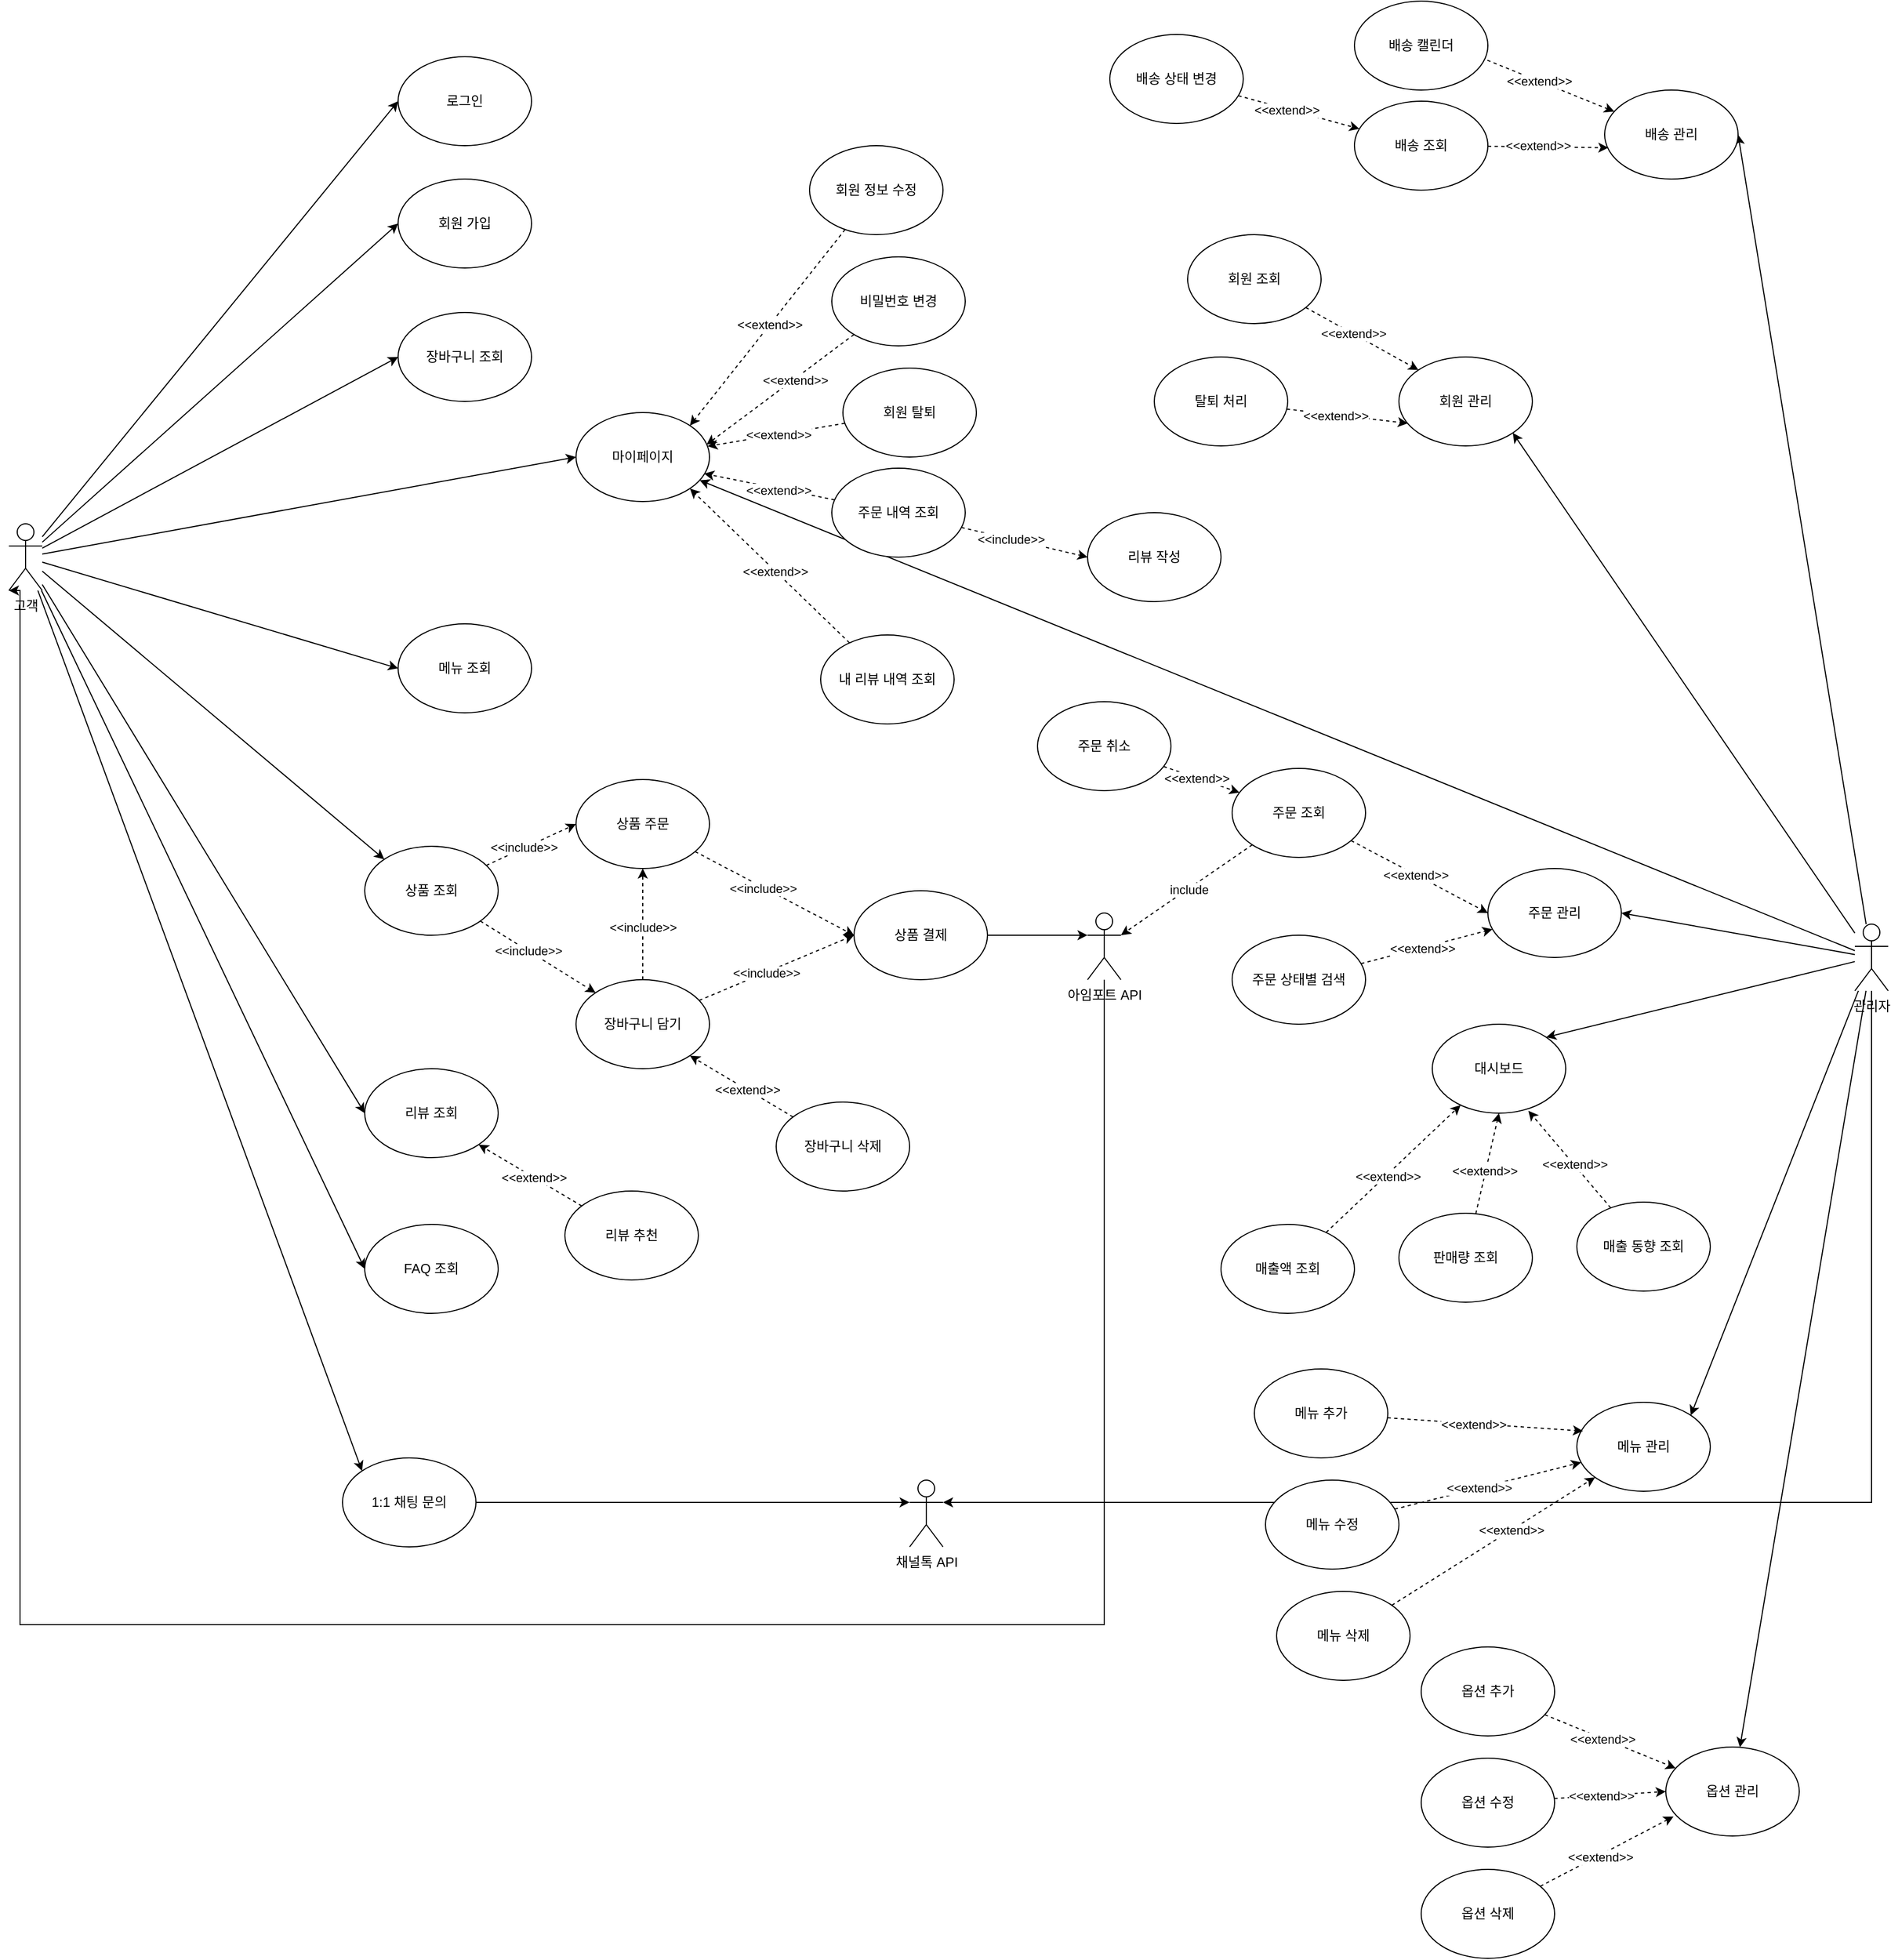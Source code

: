 <mxfile version="20.8.0" type="github">
  <diagram id="t4ZB66p_OfCtm3vPmpCV" name="페이지-1">
    <mxGraphModel dx="2042" dy="1676" grid="1" gridSize="10" guides="1" tooltips="1" connect="1" arrows="1" fold="1" page="1" pageScale="1" pageWidth="2000" pageHeight="2000" math="0" shadow="0">
      <root>
        <mxCell id="0" />
        <mxCell id="1" parent="0" />
        <mxCell id="12c1S3n-bGrvphXizV_3-1" style="edgeStyle=none;rounded=0;orthogonalLoop=1;jettySize=auto;html=1;entryX=0;entryY=0.5;entryDx=0;entryDy=0;" edge="1" parent="1" source="12c1S3n-bGrvphXizV_3-10" target="12c1S3n-bGrvphXizV_3-12">
          <mxGeometry relative="1" as="geometry" />
        </mxCell>
        <mxCell id="12c1S3n-bGrvphXizV_3-2" style="edgeStyle=none;rounded=0;orthogonalLoop=1;jettySize=auto;html=1;entryX=0;entryY=0.5;entryDx=0;entryDy=0;" edge="1" parent="1" source="12c1S3n-bGrvphXizV_3-10" target="12c1S3n-bGrvphXizV_3-28">
          <mxGeometry relative="1" as="geometry" />
        </mxCell>
        <mxCell id="12c1S3n-bGrvphXizV_3-3" style="edgeStyle=none;rounded=0;orthogonalLoop=1;jettySize=auto;html=1;entryX=0;entryY=0.5;entryDx=0;entryDy=0;" edge="1" parent="1" source="12c1S3n-bGrvphXizV_3-10" target="12c1S3n-bGrvphXizV_3-27">
          <mxGeometry relative="1" as="geometry" />
        </mxCell>
        <mxCell id="12c1S3n-bGrvphXizV_3-4" style="edgeStyle=none;rounded=0;orthogonalLoop=1;jettySize=auto;html=1;entryX=0;entryY=0.5;entryDx=0;entryDy=0;" edge="1" parent="1" source="12c1S3n-bGrvphXizV_3-10" target="12c1S3n-bGrvphXizV_3-11">
          <mxGeometry relative="1" as="geometry" />
        </mxCell>
        <mxCell id="12c1S3n-bGrvphXizV_3-5" style="edgeStyle=none;rounded=0;orthogonalLoop=1;jettySize=auto;html=1;entryX=0;entryY=0;entryDx=0;entryDy=0;" edge="1" parent="1" source="12c1S3n-bGrvphXizV_3-10" target="12c1S3n-bGrvphXizV_3-26">
          <mxGeometry relative="1" as="geometry" />
        </mxCell>
        <mxCell id="12c1S3n-bGrvphXizV_3-6" style="edgeStyle=none;rounded=0;orthogonalLoop=1;jettySize=auto;html=1;entryX=0;entryY=0.5;entryDx=0;entryDy=0;" edge="1" parent="1" source="12c1S3n-bGrvphXizV_3-10" target="12c1S3n-bGrvphXizV_3-64">
          <mxGeometry relative="1" as="geometry" />
        </mxCell>
        <mxCell id="12c1S3n-bGrvphXizV_3-7" style="edgeStyle=none;rounded=0;orthogonalLoop=1;jettySize=auto;html=1;entryX=0;entryY=0.5;entryDx=0;entryDy=0;" edge="1" parent="1" source="12c1S3n-bGrvphXizV_3-10" target="12c1S3n-bGrvphXizV_3-43">
          <mxGeometry relative="1" as="geometry" />
        </mxCell>
        <mxCell id="12c1S3n-bGrvphXizV_3-8" style="edgeStyle=none;rounded=0;orthogonalLoop=1;jettySize=auto;html=1;entryX=0;entryY=0.5;entryDx=0;entryDy=0;" edge="1" parent="1" source="12c1S3n-bGrvphXizV_3-10" target="12c1S3n-bGrvphXizV_3-68">
          <mxGeometry relative="1" as="geometry" />
        </mxCell>
        <mxCell id="12c1S3n-bGrvphXizV_3-9" style="edgeStyle=none;rounded=0;orthogonalLoop=1;jettySize=auto;html=1;entryX=0;entryY=0;entryDx=0;entryDy=0;" edge="1" parent="1" source="12c1S3n-bGrvphXizV_3-10" target="12c1S3n-bGrvphXizV_3-70">
          <mxGeometry relative="1" as="geometry" />
        </mxCell>
        <mxCell id="12c1S3n-bGrvphXizV_3-10" value="고객" style="shape=umlActor;verticalLabelPosition=bottom;verticalAlign=top;html=1;outlineConnect=0;" vertex="1" parent="1">
          <mxGeometry x="190" y="570" width="30" height="60" as="geometry" />
        </mxCell>
        <mxCell id="12c1S3n-bGrvphXizV_3-11" value="로그인" style="ellipse;whiteSpace=wrap;html=1;" vertex="1" parent="1">
          <mxGeometry x="540" y="150" width="120" height="80" as="geometry" />
        </mxCell>
        <mxCell id="12c1S3n-bGrvphXizV_3-12" value="마이페이지" style="ellipse;whiteSpace=wrap;html=1;" vertex="1" parent="1">
          <mxGeometry x="700" y="470" width="120" height="80" as="geometry" />
        </mxCell>
        <mxCell id="12c1S3n-bGrvphXizV_3-13" style="edgeStyle=none;rounded=0;orthogonalLoop=1;jettySize=auto;html=1;entryX=1;entryY=0;entryDx=0;entryDy=0;dashed=1;" edge="1" parent="1" source="12c1S3n-bGrvphXizV_3-15" target="12c1S3n-bGrvphXizV_3-12">
          <mxGeometry relative="1" as="geometry" />
        </mxCell>
        <mxCell id="12c1S3n-bGrvphXizV_3-14" value="&amp;lt;&amp;lt;extend&amp;gt;&amp;gt;" style="edgeLabel;html=1;align=center;verticalAlign=middle;resizable=0;points=[];" vertex="1" connectable="0" parent="12c1S3n-bGrvphXizV_3-13">
          <mxGeometry x="-0.026" relative="1" as="geometry">
            <mxPoint as="offset" />
          </mxGeometry>
        </mxCell>
        <mxCell id="12c1S3n-bGrvphXizV_3-15" value="회원 정보 수정" style="ellipse;whiteSpace=wrap;html=1;" vertex="1" parent="1">
          <mxGeometry x="910" y="230" width="120" height="80" as="geometry" />
        </mxCell>
        <mxCell id="12c1S3n-bGrvphXizV_3-16" style="edgeStyle=none;rounded=0;orthogonalLoop=1;jettySize=auto;html=1;dashed=1;" edge="1" parent="1" source="12c1S3n-bGrvphXizV_3-18" target="12c1S3n-bGrvphXizV_3-12">
          <mxGeometry relative="1" as="geometry" />
        </mxCell>
        <mxCell id="12c1S3n-bGrvphXizV_3-17" value="&amp;lt;&amp;lt;extend&amp;gt;&amp;gt;" style="edgeLabel;html=1;align=center;verticalAlign=middle;resizable=0;points=[];" vertex="1" connectable="0" parent="12c1S3n-bGrvphXizV_3-16">
          <mxGeometry x="-0.027" relative="1" as="geometry">
            <mxPoint as="offset" />
          </mxGeometry>
        </mxCell>
        <mxCell id="12c1S3n-bGrvphXizV_3-18" value="회원 탈퇴" style="ellipse;whiteSpace=wrap;html=1;" vertex="1" parent="1">
          <mxGeometry x="940" y="430" width="120" height="80" as="geometry" />
        </mxCell>
        <mxCell id="12c1S3n-bGrvphXizV_3-19" style="edgeStyle=none;rounded=0;orthogonalLoop=1;jettySize=auto;html=1;dashed=1;" edge="1" parent="1" source="12c1S3n-bGrvphXizV_3-21">
          <mxGeometry relative="1" as="geometry">
            <mxPoint x="950" y="940" as="targetPoint" />
          </mxGeometry>
        </mxCell>
        <mxCell id="12c1S3n-bGrvphXizV_3-20" value="&amp;lt;&amp;lt;include&amp;gt;&amp;gt;" style="edgeLabel;html=1;align=center;verticalAlign=middle;resizable=0;points=[];" vertex="1" connectable="0" parent="12c1S3n-bGrvphXizV_3-19">
          <mxGeometry x="-0.139" y="-1" relative="1" as="geometry">
            <mxPoint as="offset" />
          </mxGeometry>
        </mxCell>
        <mxCell id="12c1S3n-bGrvphXizV_3-21" value="상품 주문" style="ellipse;whiteSpace=wrap;html=1;" vertex="1" parent="1">
          <mxGeometry x="700" y="800" width="120" height="80" as="geometry" />
        </mxCell>
        <mxCell id="12c1S3n-bGrvphXizV_3-22" style="edgeStyle=none;rounded=0;orthogonalLoop=1;jettySize=auto;html=1;entryX=0;entryY=0.5;entryDx=0;entryDy=0;dashed=1;" edge="1" parent="1" source="12c1S3n-bGrvphXizV_3-26" target="12c1S3n-bGrvphXizV_3-21">
          <mxGeometry relative="1" as="geometry" />
        </mxCell>
        <mxCell id="12c1S3n-bGrvphXizV_3-23" value="&amp;lt;&amp;lt;include&amp;gt;&amp;gt;" style="edgeLabel;html=1;align=center;verticalAlign=middle;resizable=0;points=[];" vertex="1" connectable="0" parent="12c1S3n-bGrvphXizV_3-22">
          <mxGeometry x="-0.159" y="1" relative="1" as="geometry">
            <mxPoint as="offset" />
          </mxGeometry>
        </mxCell>
        <mxCell id="12c1S3n-bGrvphXizV_3-24" style="edgeStyle=none;rounded=0;orthogonalLoop=1;jettySize=auto;html=1;entryX=0;entryY=0;entryDx=0;entryDy=0;dashed=1;" edge="1" parent="1" source="12c1S3n-bGrvphXizV_3-26" target="12c1S3n-bGrvphXizV_3-60">
          <mxGeometry relative="1" as="geometry" />
        </mxCell>
        <mxCell id="12c1S3n-bGrvphXizV_3-25" value="&amp;lt;&amp;lt;include&amp;gt;&amp;gt;" style="edgeLabel;html=1;align=center;verticalAlign=middle;resizable=0;points=[];" vertex="1" connectable="0" parent="12c1S3n-bGrvphXizV_3-24">
          <mxGeometry x="-0.173" relative="1" as="geometry">
            <mxPoint as="offset" />
          </mxGeometry>
        </mxCell>
        <mxCell id="12c1S3n-bGrvphXizV_3-26" value="상품 조회" style="ellipse;whiteSpace=wrap;html=1;" vertex="1" parent="1">
          <mxGeometry x="510" y="860" width="120" height="80" as="geometry" />
        </mxCell>
        <mxCell id="12c1S3n-bGrvphXizV_3-27" value="회원 가입" style="ellipse;whiteSpace=wrap;html=1;" vertex="1" parent="1">
          <mxGeometry x="540" y="260" width="120" height="80" as="geometry" />
        </mxCell>
        <mxCell id="12c1S3n-bGrvphXizV_3-28" value="메뉴 조회" style="ellipse;whiteSpace=wrap;html=1;" vertex="1" parent="1">
          <mxGeometry x="540" y="660" width="120" height="80" as="geometry" />
        </mxCell>
        <mxCell id="12c1S3n-bGrvphXizV_3-29" style="edgeStyle=none;rounded=0;orthogonalLoop=1;jettySize=auto;html=1;" edge="1" parent="1" source="12c1S3n-bGrvphXizV_3-37" target="12c1S3n-bGrvphXizV_3-12">
          <mxGeometry relative="1" as="geometry" />
        </mxCell>
        <mxCell id="12c1S3n-bGrvphXizV_3-30" style="edgeStyle=none;rounded=0;orthogonalLoop=1;jettySize=auto;html=1;entryX=1;entryY=0;entryDx=0;entryDy=0;" edge="1" parent="1" source="12c1S3n-bGrvphXizV_3-37" target="12c1S3n-bGrvphXizV_3-71">
          <mxGeometry relative="1" as="geometry" />
        </mxCell>
        <mxCell id="12c1S3n-bGrvphXizV_3-31" style="edgeStyle=none;rounded=0;orthogonalLoop=1;jettySize=auto;html=1;entryX=1;entryY=0.5;entryDx=0;entryDy=0;" edge="1" parent="1" source="12c1S3n-bGrvphXizV_3-37" target="12c1S3n-bGrvphXizV_3-81">
          <mxGeometry relative="1" as="geometry" />
        </mxCell>
        <mxCell id="12c1S3n-bGrvphXizV_3-32" style="edgeStyle=none;rounded=0;orthogonalLoop=1;jettySize=auto;html=1;entryX=1;entryY=0.5;entryDx=0;entryDy=0;" edge="1" parent="1" source="12c1S3n-bGrvphXizV_3-37" target="12c1S3n-bGrvphXizV_3-93">
          <mxGeometry relative="1" as="geometry" />
        </mxCell>
        <mxCell id="12c1S3n-bGrvphXizV_3-33" style="edgeStyle=orthogonalEdgeStyle;rounded=0;orthogonalLoop=1;jettySize=auto;html=1;entryX=1;entryY=0.333;entryDx=0;entryDy=0;entryPerimeter=0;" edge="1" parent="1" source="12c1S3n-bGrvphXizV_3-37" target="12c1S3n-bGrvphXizV_3-103">
          <mxGeometry relative="1" as="geometry">
            <Array as="points">
              <mxPoint x="1865" y="1450" />
            </Array>
          </mxGeometry>
        </mxCell>
        <mxCell id="12c1S3n-bGrvphXizV_3-34" style="edgeStyle=none;rounded=0;orthogonalLoop=1;jettySize=auto;html=1;entryX=1;entryY=0;entryDx=0;entryDy=0;" edge="1" parent="1" source="12c1S3n-bGrvphXizV_3-37" target="12c1S3n-bGrvphXizV_3-104">
          <mxGeometry relative="1" as="geometry" />
        </mxCell>
        <mxCell id="12c1S3n-bGrvphXizV_3-35" style="edgeStyle=none;rounded=0;orthogonalLoop=1;jettySize=auto;html=1;" edge="1" parent="1" source="12c1S3n-bGrvphXizV_3-37" target="12c1S3n-bGrvphXizV_3-105">
          <mxGeometry relative="1" as="geometry" />
        </mxCell>
        <mxCell id="12c1S3n-bGrvphXizV_3-36" style="edgeStyle=none;rounded=0;orthogonalLoop=1;jettySize=auto;html=1;entryX=1;entryY=1;entryDx=0;entryDy=0;" edge="1" parent="1" source="12c1S3n-bGrvphXizV_3-37" target="12c1S3n-bGrvphXizV_3-124">
          <mxGeometry relative="1" as="geometry" />
        </mxCell>
        <mxCell id="12c1S3n-bGrvphXizV_3-37" value="관리자" style="shape=umlActor;verticalLabelPosition=bottom;verticalAlign=top;html=1;outlineConnect=0;" vertex="1" parent="1">
          <mxGeometry x="1850" y="930" width="30" height="60" as="geometry" />
        </mxCell>
        <mxCell id="12c1S3n-bGrvphXizV_3-38" style="edgeStyle=none;rounded=0;orthogonalLoop=1;jettySize=auto;html=1;entryX=0;entryY=0.333;entryDx=0;entryDy=0;entryPerimeter=0;" edge="1" parent="1" source="12c1S3n-bGrvphXizV_3-39" target="12c1S3n-bGrvphXizV_3-41">
          <mxGeometry relative="1" as="geometry" />
        </mxCell>
        <mxCell id="12c1S3n-bGrvphXizV_3-39" value="상품 결제" style="ellipse;whiteSpace=wrap;html=1;" vertex="1" parent="1">
          <mxGeometry x="950" y="900" width="120" height="80" as="geometry" />
        </mxCell>
        <mxCell id="12c1S3n-bGrvphXizV_3-40" style="rounded=0;orthogonalLoop=1;jettySize=auto;html=1;entryX=0;entryY=1;entryDx=0;entryDy=0;entryPerimeter=0;edgeStyle=orthogonalEdgeStyle;" edge="1" parent="1" source="12c1S3n-bGrvphXizV_3-41" target="12c1S3n-bGrvphXizV_3-10">
          <mxGeometry relative="1" as="geometry">
            <Array as="points">
              <mxPoint x="1175" y="1560" />
              <mxPoint x="200" y="1560" />
            </Array>
          </mxGeometry>
        </mxCell>
        <mxCell id="12c1S3n-bGrvphXizV_3-41" value="아임포트 API" style="shape=umlActor;verticalLabelPosition=bottom;verticalAlign=top;html=1;outlineConnect=0;" vertex="1" parent="1">
          <mxGeometry x="1160" y="920" width="30" height="60" as="geometry" />
        </mxCell>
        <mxCell id="12c1S3n-bGrvphXizV_3-42" style="edgeStyle=none;rounded=0;orthogonalLoop=1;jettySize=auto;html=1;exitX=0;exitY=0.333;exitDx=0;exitDy=0;exitPerimeter=0;" edge="1" parent="1" source="12c1S3n-bGrvphXizV_3-41" target="12c1S3n-bGrvphXizV_3-41">
          <mxGeometry relative="1" as="geometry" />
        </mxCell>
        <mxCell id="12c1S3n-bGrvphXizV_3-43" value="리뷰 조회" style="ellipse;whiteSpace=wrap;html=1;" vertex="1" parent="1">
          <mxGeometry x="510" y="1060" width="120" height="80" as="geometry" />
        </mxCell>
        <mxCell id="12c1S3n-bGrvphXizV_3-44" style="edgeStyle=none;rounded=0;orthogonalLoop=1;jettySize=auto;html=1;entryX=0.96;entryY=0.686;entryDx=0;entryDy=0;entryPerimeter=0;dashed=1;" edge="1" parent="1" source="12c1S3n-bGrvphXizV_3-48" target="12c1S3n-bGrvphXizV_3-12">
          <mxGeometry relative="1" as="geometry" />
        </mxCell>
        <mxCell id="12c1S3n-bGrvphXizV_3-45" value="&amp;lt;&amp;lt;extend&amp;gt;&amp;gt;" style="edgeLabel;html=1;align=center;verticalAlign=middle;resizable=0;points=[];" vertex="1" connectable="0" parent="12c1S3n-bGrvphXizV_3-44">
          <mxGeometry x="-0.142" y="1" relative="1" as="geometry">
            <mxPoint as="offset" />
          </mxGeometry>
        </mxCell>
        <mxCell id="12c1S3n-bGrvphXizV_3-46" style="edgeStyle=none;rounded=0;orthogonalLoop=1;jettySize=auto;html=1;entryX=0;entryY=0.5;entryDx=0;entryDy=0;dashed=1;" edge="1" parent="1" source="12c1S3n-bGrvphXizV_3-48" target="12c1S3n-bGrvphXizV_3-52">
          <mxGeometry relative="1" as="geometry" />
        </mxCell>
        <mxCell id="12c1S3n-bGrvphXizV_3-47" value="&amp;lt;&amp;lt;include&amp;gt;&amp;gt;" style="edgeLabel;html=1;align=center;verticalAlign=middle;resizable=0;points=[];" vertex="1" connectable="0" parent="12c1S3n-bGrvphXizV_3-46">
          <mxGeometry x="-0.217" relative="1" as="geometry">
            <mxPoint as="offset" />
          </mxGeometry>
        </mxCell>
        <mxCell id="12c1S3n-bGrvphXizV_3-48" value="주문 내역 조회" style="ellipse;whiteSpace=wrap;html=1;" vertex="1" parent="1">
          <mxGeometry x="930" y="520" width="120" height="80" as="geometry" />
        </mxCell>
        <mxCell id="12c1S3n-bGrvphXizV_3-49" style="edgeStyle=none;rounded=0;orthogonalLoop=1;jettySize=auto;html=1;entryX=1;entryY=1;entryDx=0;entryDy=0;dashed=1;" edge="1" parent="1" source="12c1S3n-bGrvphXizV_3-51" target="12c1S3n-bGrvphXizV_3-12">
          <mxGeometry relative="1" as="geometry" />
        </mxCell>
        <mxCell id="12c1S3n-bGrvphXizV_3-50" value="&amp;lt;&amp;lt;extend&amp;gt;&amp;gt;" style="edgeLabel;html=1;align=center;verticalAlign=middle;resizable=0;points=[];" vertex="1" connectable="0" parent="12c1S3n-bGrvphXizV_3-49">
          <mxGeometry x="-0.068" y="1" relative="1" as="geometry">
            <mxPoint as="offset" />
          </mxGeometry>
        </mxCell>
        <mxCell id="12c1S3n-bGrvphXizV_3-51" value="내 리뷰 내역 조회" style="ellipse;whiteSpace=wrap;html=1;" vertex="1" parent="1">
          <mxGeometry x="920" y="670" width="120" height="80" as="geometry" />
        </mxCell>
        <mxCell id="12c1S3n-bGrvphXizV_3-52" value="리뷰 작성" style="ellipse;whiteSpace=wrap;html=1;" vertex="1" parent="1">
          <mxGeometry x="1160" y="560" width="120" height="80" as="geometry" />
        </mxCell>
        <mxCell id="12c1S3n-bGrvphXizV_3-53" style="edgeStyle=none;rounded=0;orthogonalLoop=1;jettySize=auto;html=1;entryX=0.978;entryY=0.361;entryDx=0;entryDy=0;entryPerimeter=0;dashed=1;" edge="1" parent="1" source="12c1S3n-bGrvphXizV_3-55" target="12c1S3n-bGrvphXizV_3-12">
          <mxGeometry relative="1" as="geometry" />
        </mxCell>
        <mxCell id="12c1S3n-bGrvphXizV_3-54" value="&amp;lt;&amp;lt;extend&amp;gt;&amp;gt;" style="edgeLabel;html=1;align=center;verticalAlign=middle;resizable=0;points=[];" vertex="1" connectable="0" parent="12c1S3n-bGrvphXizV_3-53">
          <mxGeometry x="-0.182" y="1" relative="1" as="geometry">
            <mxPoint as="offset" />
          </mxGeometry>
        </mxCell>
        <mxCell id="12c1S3n-bGrvphXizV_3-55" value="비밀번호 변경" style="ellipse;whiteSpace=wrap;html=1;" vertex="1" parent="1">
          <mxGeometry x="930" y="330" width="120" height="80" as="geometry" />
        </mxCell>
        <mxCell id="12c1S3n-bGrvphXizV_3-56" style="edgeStyle=none;rounded=0;orthogonalLoop=1;jettySize=auto;html=1;entryX=0;entryY=0.5;entryDx=0;entryDy=0;dashed=1;" edge="1" parent="1" source="12c1S3n-bGrvphXizV_3-60" target="12c1S3n-bGrvphXizV_3-39">
          <mxGeometry relative="1" as="geometry" />
        </mxCell>
        <mxCell id="12c1S3n-bGrvphXizV_3-57" value="&amp;lt;&amp;lt;include&amp;gt;&amp;gt;" style="edgeLabel;html=1;align=center;verticalAlign=middle;resizable=0;points=[];" vertex="1" connectable="0" parent="12c1S3n-bGrvphXizV_3-56">
          <mxGeometry x="-0.137" relative="1" as="geometry">
            <mxPoint as="offset" />
          </mxGeometry>
        </mxCell>
        <mxCell id="12c1S3n-bGrvphXizV_3-58" style="edgeStyle=none;rounded=0;orthogonalLoop=1;jettySize=auto;html=1;entryX=0.5;entryY=1;entryDx=0;entryDy=0;dashed=1;" edge="1" parent="1" source="12c1S3n-bGrvphXizV_3-60" target="12c1S3n-bGrvphXizV_3-21">
          <mxGeometry relative="1" as="geometry" />
        </mxCell>
        <mxCell id="12c1S3n-bGrvphXizV_3-59" value="&amp;lt;&amp;lt;include&amp;gt;&amp;gt;" style="edgeLabel;html=1;align=center;verticalAlign=middle;resizable=0;points=[];" vertex="1" connectable="0" parent="12c1S3n-bGrvphXizV_3-58">
          <mxGeometry x="-0.061" relative="1" as="geometry">
            <mxPoint as="offset" />
          </mxGeometry>
        </mxCell>
        <mxCell id="12c1S3n-bGrvphXizV_3-60" value="장바구니 담기" style="ellipse;whiteSpace=wrap;html=1;" vertex="1" parent="1">
          <mxGeometry x="700" y="980" width="120" height="80" as="geometry" />
        </mxCell>
        <mxCell id="12c1S3n-bGrvphXizV_3-61" style="edgeStyle=none;rounded=0;orthogonalLoop=1;jettySize=auto;html=1;entryX=1;entryY=1;entryDx=0;entryDy=0;dashed=1;" edge="1" parent="1" source="12c1S3n-bGrvphXizV_3-63" target="12c1S3n-bGrvphXizV_3-60">
          <mxGeometry relative="1" as="geometry" />
        </mxCell>
        <mxCell id="12c1S3n-bGrvphXizV_3-62" value="&amp;lt;&amp;lt;extend&amp;gt;&amp;gt;" style="edgeLabel;html=1;align=center;verticalAlign=middle;resizable=0;points=[];" vertex="1" connectable="0" parent="12c1S3n-bGrvphXizV_3-61">
          <mxGeometry x="-0.111" relative="1" as="geometry">
            <mxPoint as="offset" />
          </mxGeometry>
        </mxCell>
        <mxCell id="12c1S3n-bGrvphXizV_3-63" value="장바구니 삭제" style="ellipse;whiteSpace=wrap;html=1;" vertex="1" parent="1">
          <mxGeometry x="880" y="1090" width="120" height="80" as="geometry" />
        </mxCell>
        <mxCell id="12c1S3n-bGrvphXizV_3-64" value="장바구니 조회" style="ellipse;whiteSpace=wrap;html=1;" vertex="1" parent="1">
          <mxGeometry x="540" y="380" width="120" height="80" as="geometry" />
        </mxCell>
        <mxCell id="12c1S3n-bGrvphXizV_3-65" style="edgeStyle=none;rounded=0;orthogonalLoop=1;jettySize=auto;html=1;entryX=1;entryY=1;entryDx=0;entryDy=0;dashed=1;" edge="1" parent="1" source="12c1S3n-bGrvphXizV_3-67" target="12c1S3n-bGrvphXizV_3-43">
          <mxGeometry relative="1" as="geometry" />
        </mxCell>
        <mxCell id="12c1S3n-bGrvphXizV_3-66" value="&amp;lt;&amp;lt;extend&amp;gt;&amp;gt;" style="edgeLabel;html=1;align=center;verticalAlign=middle;resizable=0;points=[];" vertex="1" connectable="0" parent="12c1S3n-bGrvphXizV_3-65">
          <mxGeometry x="-0.059" relative="1" as="geometry">
            <mxPoint as="offset" />
          </mxGeometry>
        </mxCell>
        <mxCell id="12c1S3n-bGrvphXizV_3-67" value="리뷰 추천" style="ellipse;whiteSpace=wrap;html=1;" vertex="1" parent="1">
          <mxGeometry x="690" y="1170" width="120" height="80" as="geometry" />
        </mxCell>
        <mxCell id="12c1S3n-bGrvphXizV_3-68" value="FAQ 조회" style="ellipse;whiteSpace=wrap;html=1;" vertex="1" parent="1">
          <mxGeometry x="510" y="1200" width="120" height="80" as="geometry" />
        </mxCell>
        <mxCell id="12c1S3n-bGrvphXizV_3-69" style="edgeStyle=none;rounded=0;orthogonalLoop=1;jettySize=auto;html=1;entryX=0;entryY=0.333;entryDx=0;entryDy=0;entryPerimeter=0;" edge="1" parent="1" source="12c1S3n-bGrvphXizV_3-70" target="12c1S3n-bGrvphXizV_3-103">
          <mxGeometry relative="1" as="geometry" />
        </mxCell>
        <mxCell id="12c1S3n-bGrvphXizV_3-70" value="1:1 채팅 문의" style="ellipse;whiteSpace=wrap;html=1;" vertex="1" parent="1">
          <mxGeometry x="490" y="1410" width="120" height="80" as="geometry" />
        </mxCell>
        <mxCell id="12c1S3n-bGrvphXizV_3-71" value="대시보드" style="ellipse;whiteSpace=wrap;html=1;" vertex="1" parent="1">
          <mxGeometry x="1470" y="1020" width="120" height="80" as="geometry" />
        </mxCell>
        <mxCell id="12c1S3n-bGrvphXizV_3-72" style="rounded=0;orthogonalLoop=1;jettySize=auto;html=1;dashed=1;" edge="1" parent="1" source="12c1S3n-bGrvphXizV_3-74" target="12c1S3n-bGrvphXizV_3-71">
          <mxGeometry relative="1" as="geometry" />
        </mxCell>
        <mxCell id="12c1S3n-bGrvphXizV_3-73" value="&amp;lt;&amp;lt;extend&amp;gt;&amp;gt;" style="edgeLabel;html=1;align=center;verticalAlign=middle;resizable=0;points=[];" vertex="1" connectable="0" parent="12c1S3n-bGrvphXizV_3-72">
          <mxGeometry x="-0.103" y="-1" relative="1" as="geometry">
            <mxPoint as="offset" />
          </mxGeometry>
        </mxCell>
        <mxCell id="12c1S3n-bGrvphXizV_3-74" value="매출액 조회" style="ellipse;whiteSpace=wrap;html=1;" vertex="1" parent="1">
          <mxGeometry x="1280" y="1200" width="120" height="80" as="geometry" />
        </mxCell>
        <mxCell id="12c1S3n-bGrvphXizV_3-75" style="rounded=0;orthogonalLoop=1;jettySize=auto;html=1;entryX=0.5;entryY=1;entryDx=0;entryDy=0;dashed=1;" edge="1" parent="1" source="12c1S3n-bGrvphXizV_3-77" target="12c1S3n-bGrvphXizV_3-71">
          <mxGeometry relative="1" as="geometry" />
        </mxCell>
        <mxCell id="12c1S3n-bGrvphXizV_3-76" value="&amp;lt;&amp;lt;extend&amp;gt;&amp;gt;" style="edgeLabel;html=1;align=center;verticalAlign=middle;resizable=0;points=[];" vertex="1" connectable="0" parent="12c1S3n-bGrvphXizV_3-75">
          <mxGeometry x="-0.15" y="1" relative="1" as="geometry">
            <mxPoint as="offset" />
          </mxGeometry>
        </mxCell>
        <mxCell id="12c1S3n-bGrvphXizV_3-77" value="판매량 조회" style="ellipse;whiteSpace=wrap;html=1;" vertex="1" parent="1">
          <mxGeometry x="1440" y="1190" width="120" height="80" as="geometry" />
        </mxCell>
        <mxCell id="12c1S3n-bGrvphXizV_3-78" style="rounded=0;orthogonalLoop=1;jettySize=auto;html=1;entryX=0.72;entryY=0.973;entryDx=0;entryDy=0;dashed=1;entryPerimeter=0;" edge="1" parent="1" source="12c1S3n-bGrvphXizV_3-80" target="12c1S3n-bGrvphXizV_3-71">
          <mxGeometry relative="1" as="geometry" />
        </mxCell>
        <mxCell id="12c1S3n-bGrvphXizV_3-79" value="&amp;lt;&amp;lt;extend&amp;gt;&amp;gt;" style="edgeLabel;html=1;align=center;verticalAlign=middle;resizable=0;points=[];" vertex="1" connectable="0" parent="12c1S3n-bGrvphXizV_3-78">
          <mxGeometry x="-0.105" y="-1" relative="1" as="geometry">
            <mxPoint as="offset" />
          </mxGeometry>
        </mxCell>
        <mxCell id="12c1S3n-bGrvphXizV_3-80" value="매출 동향 조회" style="ellipse;whiteSpace=wrap;html=1;" vertex="1" parent="1">
          <mxGeometry x="1600" y="1180" width="120" height="80" as="geometry" />
        </mxCell>
        <mxCell id="12c1S3n-bGrvphXizV_3-81" value="주문 관리" style="ellipse;whiteSpace=wrap;html=1;" vertex="1" parent="1">
          <mxGeometry x="1520" y="880" width="120" height="80" as="geometry" />
        </mxCell>
        <mxCell id="12c1S3n-bGrvphXizV_3-82" style="edgeStyle=none;rounded=0;orthogonalLoop=1;jettySize=auto;html=1;entryX=0;entryY=0.5;entryDx=0;entryDy=0;dashed=1;" edge="1" parent="1" source="12c1S3n-bGrvphXizV_3-86" target="12c1S3n-bGrvphXizV_3-81">
          <mxGeometry relative="1" as="geometry" />
        </mxCell>
        <mxCell id="12c1S3n-bGrvphXizV_3-83" value="&amp;lt;&amp;lt;extend&amp;gt;&amp;gt;" style="edgeLabel;html=1;align=center;verticalAlign=middle;resizable=0;points=[];" vertex="1" connectable="0" parent="12c1S3n-bGrvphXizV_3-82">
          <mxGeometry x="-0.069" relative="1" as="geometry">
            <mxPoint as="offset" />
          </mxGeometry>
        </mxCell>
        <mxCell id="12c1S3n-bGrvphXizV_3-84" style="edgeStyle=none;rounded=0;orthogonalLoop=1;jettySize=auto;html=1;entryX=1;entryY=0.333;entryDx=0;entryDy=0;entryPerimeter=0;dashed=1;" edge="1" parent="1" source="12c1S3n-bGrvphXizV_3-86" target="12c1S3n-bGrvphXizV_3-41">
          <mxGeometry relative="1" as="geometry" />
        </mxCell>
        <mxCell id="12c1S3n-bGrvphXizV_3-85" value="include" style="edgeLabel;html=1;align=center;verticalAlign=middle;resizable=0;points=[];" vertex="1" connectable="0" parent="12c1S3n-bGrvphXizV_3-84">
          <mxGeometry x="-0.023" relative="1" as="geometry">
            <mxPoint as="offset" />
          </mxGeometry>
        </mxCell>
        <mxCell id="12c1S3n-bGrvphXizV_3-86" value="주문 조회" style="ellipse;whiteSpace=wrap;html=1;" vertex="1" parent="1">
          <mxGeometry x="1290" y="790" width="120" height="80" as="geometry" />
        </mxCell>
        <mxCell id="12c1S3n-bGrvphXizV_3-87" style="edgeStyle=none;rounded=0;orthogonalLoop=1;jettySize=auto;html=1;dashed=1;" edge="1" parent="1" source="12c1S3n-bGrvphXizV_3-89" target="12c1S3n-bGrvphXizV_3-86">
          <mxGeometry relative="1" as="geometry" />
        </mxCell>
        <mxCell id="12c1S3n-bGrvphXizV_3-88" value="&amp;lt;&amp;lt;extend&amp;gt;&amp;gt;" style="edgeLabel;html=1;align=center;verticalAlign=middle;resizable=0;points=[];" vertex="1" connectable="0" parent="12c1S3n-bGrvphXizV_3-87">
          <mxGeometry x="-0.143" relative="1" as="geometry">
            <mxPoint as="offset" />
          </mxGeometry>
        </mxCell>
        <mxCell id="12c1S3n-bGrvphXizV_3-89" value="주문 취소" style="ellipse;whiteSpace=wrap;html=1;" vertex="1" parent="1">
          <mxGeometry x="1115" y="730" width="120" height="80" as="geometry" />
        </mxCell>
        <mxCell id="12c1S3n-bGrvphXizV_3-90" style="edgeStyle=none;rounded=0;orthogonalLoop=1;jettySize=auto;html=1;dashed=1;" edge="1" parent="1" source="12c1S3n-bGrvphXizV_3-92" target="12c1S3n-bGrvphXizV_3-81">
          <mxGeometry relative="1" as="geometry" />
        </mxCell>
        <mxCell id="12c1S3n-bGrvphXizV_3-91" value="&amp;lt;&amp;lt;extend&amp;gt;&amp;gt;" style="edgeLabel;html=1;align=center;verticalAlign=middle;resizable=0;points=[];" vertex="1" connectable="0" parent="12c1S3n-bGrvphXizV_3-90">
          <mxGeometry x="-0.076" y="-1" relative="1" as="geometry">
            <mxPoint as="offset" />
          </mxGeometry>
        </mxCell>
        <mxCell id="12c1S3n-bGrvphXizV_3-92" value="주문 상태별 검색" style="ellipse;whiteSpace=wrap;html=1;" vertex="1" parent="1">
          <mxGeometry x="1290" y="940" width="120" height="80" as="geometry" />
        </mxCell>
        <mxCell id="12c1S3n-bGrvphXizV_3-93" value="배송 관리" style="ellipse;whiteSpace=wrap;html=1;" vertex="1" parent="1">
          <mxGeometry x="1625" y="180" width="120" height="80" as="geometry" />
        </mxCell>
        <mxCell id="12c1S3n-bGrvphXizV_3-94" style="edgeStyle=none;rounded=0;orthogonalLoop=1;jettySize=auto;html=1;entryX=0.028;entryY=0.648;entryDx=0;entryDy=0;entryPerimeter=0;dashed=1;" edge="1" parent="1" source="12c1S3n-bGrvphXizV_3-96" target="12c1S3n-bGrvphXizV_3-93">
          <mxGeometry relative="1" as="geometry" />
        </mxCell>
        <mxCell id="12c1S3n-bGrvphXizV_3-95" value="&amp;lt;&amp;lt;extend&amp;gt;&amp;gt;" style="edgeLabel;html=1;align=center;verticalAlign=middle;resizable=0;points=[];" vertex="1" connectable="0" parent="12c1S3n-bGrvphXizV_3-94">
          <mxGeometry x="-0.174" y="1" relative="1" as="geometry">
            <mxPoint as="offset" />
          </mxGeometry>
        </mxCell>
        <mxCell id="12c1S3n-bGrvphXizV_3-96" value="배송 조회" style="ellipse;whiteSpace=wrap;html=1;" vertex="1" parent="1">
          <mxGeometry x="1400" y="190" width="120" height="80" as="geometry" />
        </mxCell>
        <mxCell id="12c1S3n-bGrvphXizV_3-97" style="edgeStyle=none;rounded=0;orthogonalLoop=1;jettySize=auto;html=1;dashed=1;" edge="1" parent="1" source="12c1S3n-bGrvphXizV_3-99" target="12c1S3n-bGrvphXizV_3-96">
          <mxGeometry relative="1" as="geometry">
            <mxPoint x="1385.0" y="270.0" as="sourcePoint" />
          </mxGeometry>
        </mxCell>
        <mxCell id="12c1S3n-bGrvphXizV_3-98" value="&amp;lt;&amp;lt;extend&amp;gt;&amp;gt;" style="edgeLabel;html=1;align=center;verticalAlign=middle;resizable=0;points=[];" vertex="1" connectable="0" parent="12c1S3n-bGrvphXizV_3-97">
          <mxGeometry x="-0.204" y="-1" relative="1" as="geometry">
            <mxPoint as="offset" />
          </mxGeometry>
        </mxCell>
        <mxCell id="12c1S3n-bGrvphXizV_3-99" value="배송 상태 변경" style="ellipse;whiteSpace=wrap;html=1;" vertex="1" parent="1">
          <mxGeometry x="1180" y="130" width="120" height="80" as="geometry" />
        </mxCell>
        <mxCell id="12c1S3n-bGrvphXizV_3-100" style="edgeStyle=none;rounded=0;orthogonalLoop=1;jettySize=auto;html=1;dashed=1;exitX=0.996;exitY=0.665;exitDx=0;exitDy=0;exitPerimeter=0;" edge="1" parent="1" source="12c1S3n-bGrvphXizV_3-102" target="12c1S3n-bGrvphXizV_3-93">
          <mxGeometry relative="1" as="geometry">
            <mxPoint x="1510" y="140" as="sourcePoint" />
          </mxGeometry>
        </mxCell>
        <mxCell id="12c1S3n-bGrvphXizV_3-101" value="&amp;lt;&amp;lt;extend&amp;gt;&amp;gt;" style="edgeLabel;html=1;align=center;verticalAlign=middle;resizable=0;points=[];" vertex="1" connectable="0" parent="12c1S3n-bGrvphXizV_3-100">
          <mxGeometry x="-0.188" relative="1" as="geometry">
            <mxPoint as="offset" />
          </mxGeometry>
        </mxCell>
        <mxCell id="12c1S3n-bGrvphXizV_3-102" value="배송 캘린더" style="ellipse;whiteSpace=wrap;html=1;" vertex="1" parent="1">
          <mxGeometry x="1400" y="100" width="120" height="80" as="geometry" />
        </mxCell>
        <mxCell id="12c1S3n-bGrvphXizV_3-103" value="채널톡 API" style="shape=umlActor;verticalLabelPosition=bottom;verticalAlign=top;html=1;outlineConnect=0;" vertex="1" parent="1">
          <mxGeometry x="1000" y="1430" width="30" height="60" as="geometry" />
        </mxCell>
        <mxCell id="12c1S3n-bGrvphXizV_3-104" value="메뉴 관리" style="ellipse;whiteSpace=wrap;html=1;" vertex="1" parent="1">
          <mxGeometry x="1600" y="1360" width="120" height="80" as="geometry" />
        </mxCell>
        <mxCell id="12c1S3n-bGrvphXizV_3-105" value="옵션 관리" style="ellipse;whiteSpace=wrap;html=1;" vertex="1" parent="1">
          <mxGeometry x="1680" y="1670" width="120" height="80" as="geometry" />
        </mxCell>
        <mxCell id="12c1S3n-bGrvphXizV_3-106" style="rounded=0;orthogonalLoop=1;jettySize=auto;html=1;entryX=0.046;entryY=0.323;entryDx=0;entryDy=0;dashed=1;entryPerimeter=0;" edge="1" parent="1" source="12c1S3n-bGrvphXizV_3-108" target="12c1S3n-bGrvphXizV_3-104">
          <mxGeometry relative="1" as="geometry" />
        </mxCell>
        <mxCell id="12c1S3n-bGrvphXizV_3-107" value="&amp;lt;&amp;lt;extend&amp;gt;&amp;gt;" style="edgeLabel;html=1;align=center;verticalAlign=middle;resizable=0;points=[];" vertex="1" connectable="0" parent="12c1S3n-bGrvphXizV_3-106">
          <mxGeometry x="-0.118" y="-1" relative="1" as="geometry">
            <mxPoint as="offset" />
          </mxGeometry>
        </mxCell>
        <mxCell id="12c1S3n-bGrvphXizV_3-108" value="메뉴 추가" style="ellipse;whiteSpace=wrap;html=1;" vertex="1" parent="1">
          <mxGeometry x="1310" y="1330" width="120" height="80" as="geometry" />
        </mxCell>
        <mxCell id="12c1S3n-bGrvphXizV_3-109" style="rounded=0;orthogonalLoop=1;jettySize=auto;html=1;dashed=1;" edge="1" parent="1" source="12c1S3n-bGrvphXizV_3-111" target="12c1S3n-bGrvphXizV_3-104">
          <mxGeometry relative="1" as="geometry" />
        </mxCell>
        <mxCell id="12c1S3n-bGrvphXizV_3-110" value="&amp;lt;&amp;lt;extend&amp;gt;&amp;gt;" style="edgeLabel;html=1;align=center;verticalAlign=middle;resizable=0;points=[];" vertex="1" connectable="0" parent="12c1S3n-bGrvphXizV_3-109">
          <mxGeometry x="0.171" relative="1" as="geometry">
            <mxPoint as="offset" />
          </mxGeometry>
        </mxCell>
        <mxCell id="12c1S3n-bGrvphXizV_3-111" value="메뉴 삭제" style="ellipse;whiteSpace=wrap;html=1;" vertex="1" parent="1">
          <mxGeometry x="1330" y="1530" width="120" height="80" as="geometry" />
        </mxCell>
        <mxCell id="12c1S3n-bGrvphXizV_3-112" style="edgeStyle=none;rounded=0;orthogonalLoop=1;jettySize=auto;html=1;dashed=1;" edge="1" parent="1" source="12c1S3n-bGrvphXizV_3-114" target="12c1S3n-bGrvphXizV_3-104">
          <mxGeometry relative="1" as="geometry" />
        </mxCell>
        <mxCell id="12c1S3n-bGrvphXizV_3-113" value="&amp;lt;&amp;lt;extend&amp;gt;&amp;gt;" style="edgeLabel;html=1;align=center;verticalAlign=middle;resizable=0;points=[];" vertex="1" connectable="0" parent="12c1S3n-bGrvphXizV_3-112">
          <mxGeometry x="-0.103" relative="1" as="geometry">
            <mxPoint as="offset" />
          </mxGeometry>
        </mxCell>
        <mxCell id="12c1S3n-bGrvphXizV_3-114" value="메뉴 수정" style="ellipse;whiteSpace=wrap;html=1;" vertex="1" parent="1">
          <mxGeometry x="1320" y="1430" width="120" height="80" as="geometry" />
        </mxCell>
        <mxCell id="12c1S3n-bGrvphXizV_3-115" style="edgeStyle=none;rounded=0;orthogonalLoop=1;jettySize=auto;html=1;dashed=1;" edge="1" parent="1" source="12c1S3n-bGrvphXizV_3-117" target="12c1S3n-bGrvphXizV_3-105">
          <mxGeometry relative="1" as="geometry" />
        </mxCell>
        <mxCell id="12c1S3n-bGrvphXizV_3-116" value="&amp;lt;&amp;lt;extend&amp;gt;&amp;gt;" style="edgeLabel;html=1;align=center;verticalAlign=middle;resizable=0;points=[];" vertex="1" connectable="0" parent="12c1S3n-bGrvphXizV_3-115">
          <mxGeometry x="-0.111" y="-1" relative="1" as="geometry">
            <mxPoint as="offset" />
          </mxGeometry>
        </mxCell>
        <mxCell id="12c1S3n-bGrvphXizV_3-117" value="옵션 추가" style="ellipse;whiteSpace=wrap;html=1;" vertex="1" parent="1">
          <mxGeometry x="1460" y="1580" width="120" height="80" as="geometry" />
        </mxCell>
        <mxCell id="12c1S3n-bGrvphXizV_3-118" style="edgeStyle=none;rounded=0;orthogonalLoop=1;jettySize=auto;html=1;entryX=0;entryY=0.5;entryDx=0;entryDy=0;dashed=1;" edge="1" parent="1" source="12c1S3n-bGrvphXizV_3-120" target="12c1S3n-bGrvphXizV_3-105">
          <mxGeometry relative="1" as="geometry" />
        </mxCell>
        <mxCell id="12c1S3n-bGrvphXizV_3-119" value="&amp;lt;&amp;lt;extend&amp;gt;&amp;gt;" style="edgeLabel;html=1;align=center;verticalAlign=middle;resizable=0;points=[];" vertex="1" connectable="0" parent="12c1S3n-bGrvphXizV_3-118">
          <mxGeometry x="-0.151" relative="1" as="geometry">
            <mxPoint as="offset" />
          </mxGeometry>
        </mxCell>
        <mxCell id="12c1S3n-bGrvphXizV_3-120" value="옵션 수정" style="ellipse;whiteSpace=wrap;html=1;" vertex="1" parent="1">
          <mxGeometry x="1460" y="1680" width="120" height="80" as="geometry" />
        </mxCell>
        <mxCell id="12c1S3n-bGrvphXizV_3-121" style="edgeStyle=none;rounded=0;orthogonalLoop=1;jettySize=auto;html=1;entryX=0.058;entryY=0.781;entryDx=0;entryDy=0;entryPerimeter=0;dashed=1;" edge="1" parent="1" source="12c1S3n-bGrvphXizV_3-123" target="12c1S3n-bGrvphXizV_3-105">
          <mxGeometry relative="1" as="geometry" />
        </mxCell>
        <mxCell id="12c1S3n-bGrvphXizV_3-122" value="&amp;lt;&amp;lt;extend&amp;gt;&amp;gt;" style="edgeLabel;html=1;align=center;verticalAlign=middle;resizable=0;points=[];" vertex="1" connectable="0" parent="12c1S3n-bGrvphXizV_3-121">
          <mxGeometry x="-0.115" y="-1" relative="1" as="geometry">
            <mxPoint as="offset" />
          </mxGeometry>
        </mxCell>
        <mxCell id="12c1S3n-bGrvphXizV_3-123" value="옵션 삭제" style="ellipse;whiteSpace=wrap;html=1;" vertex="1" parent="1">
          <mxGeometry x="1460" y="1780" width="120" height="80" as="geometry" />
        </mxCell>
        <mxCell id="12c1S3n-bGrvphXizV_3-124" value="회원 관리" style="ellipse;whiteSpace=wrap;html=1;" vertex="1" parent="1">
          <mxGeometry x="1440" y="420" width="120" height="80" as="geometry" />
        </mxCell>
        <mxCell id="12c1S3n-bGrvphXizV_3-125" style="edgeStyle=none;rounded=0;orthogonalLoop=1;jettySize=auto;html=1;entryX=0.067;entryY=0.746;entryDx=0;entryDy=0;entryPerimeter=0;dashed=1;" edge="1" parent="1" source="12c1S3n-bGrvphXizV_3-127" target="12c1S3n-bGrvphXizV_3-124">
          <mxGeometry relative="1" as="geometry" />
        </mxCell>
        <mxCell id="12c1S3n-bGrvphXizV_3-126" value="&amp;lt;&amp;lt;extend&amp;gt;&amp;gt;" style="edgeLabel;html=1;align=center;verticalAlign=middle;resizable=0;points=[];" vertex="1" connectable="0" parent="12c1S3n-bGrvphXizV_3-125">
          <mxGeometry x="-0.186" y="-1" relative="1" as="geometry">
            <mxPoint as="offset" />
          </mxGeometry>
        </mxCell>
        <mxCell id="12c1S3n-bGrvphXizV_3-127" value="탈퇴 처리" style="ellipse;whiteSpace=wrap;html=1;" vertex="1" parent="1">
          <mxGeometry x="1220" y="420" width="120" height="80" as="geometry" />
        </mxCell>
        <mxCell id="12c1S3n-bGrvphXizV_3-128" style="edgeStyle=none;rounded=0;orthogonalLoop=1;jettySize=auto;html=1;entryX=0;entryY=0;entryDx=0;entryDy=0;dashed=1;" edge="1" parent="1" source="12c1S3n-bGrvphXizV_3-130" target="12c1S3n-bGrvphXizV_3-124">
          <mxGeometry relative="1" as="geometry" />
        </mxCell>
        <mxCell id="12c1S3n-bGrvphXizV_3-129" value="&amp;lt;&amp;lt;extend&amp;gt;&amp;gt;" style="edgeLabel;html=1;align=center;verticalAlign=middle;resizable=0;points=[];" vertex="1" connectable="0" parent="12c1S3n-bGrvphXizV_3-128">
          <mxGeometry x="-0.163" relative="1" as="geometry">
            <mxPoint as="offset" />
          </mxGeometry>
        </mxCell>
        <mxCell id="12c1S3n-bGrvphXizV_3-130" value="회원 조회" style="ellipse;whiteSpace=wrap;html=1;" vertex="1" parent="1">
          <mxGeometry x="1250" y="310" width="120" height="80" as="geometry" />
        </mxCell>
      </root>
    </mxGraphModel>
  </diagram>
</mxfile>
